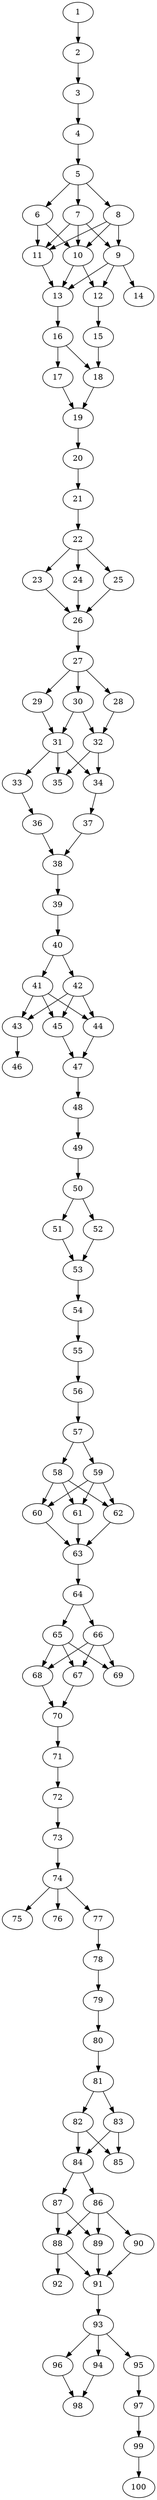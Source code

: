 // DAG automatically generated by daggen at Fri Aug  4 16:35:14 2017
// ./daggen --dot -n 100 --fat 0.2 --regular 0.2 --density 0.8 --jump 1 
digraph G {
  1 [size="24547", alpha="0.10"]
  1 -> 2 [size ="679"]
  2 [size="284101", alpha="0.19"]
  2 -> 3 [size ="210"]
  3 [size="368293", alpha="0.06"]
  3 -> 4 [size ="411"]
  4 [size="368293", alpha="0.12"]
  4 -> 5 [size ="411"]
  5 [size="134218", alpha="0.16"]
  5 -> 6 [size ="210"]
  5 -> 7 [size ="210"]
  5 -> 8 [size ="210"]
  6 [size="55646", alpha="0.03"]
  6 -> 10 [size ="210"]
  6 -> 11 [size ="210"]
  7 [size="1073742", alpha="0.04"]
  7 -> 9 [size ="839"]
  7 -> 10 [size ="839"]
  7 -> 11 [size ="839"]
  8 [size="49392", alpha="0.13"]
  8 -> 9 [size ="210"]
  8 -> 10 [size ="210"]
  8 -> 11 [size ="210"]
  9 [size="1073742", alpha="0.14"]
  9 -> 12 [size ="839"]
  9 -> 13 [size ="839"]
  9 -> 14 [size ="839"]
  10 [size="28991", alpha="0.13"]
  10 -> 12 [size ="75"]
  10 -> 13 [size ="75"]
  11 [size="94006", alpha="0.08"]
  11 -> 13 [size ="134"]
  12 [size="368293", alpha="0.20"]
  12 -> 15 [size ="411"]
  13 [size="4202", alpha="0.14"]
  13 -> 16 [size ="75"]
  14 [size="68719", alpha="0.08"]
  15 [size="5271", alpha="0.07"]
  15 -> 18 [size ="210"]
  16 [size="15138", alpha="0.19"]
  16 -> 17 [size ="537"]
  16 -> 18 [size ="537"]
  17 [size="3097", alpha="0.18"]
  17 -> 19 [size ="134"]
  18 [size="29184", alpha="0.03"]
  18 -> 19 [size ="679"]
  19 [size="36033", alpha="0.05"]
  19 -> 20 [size ="75"]
  20 [size="447877", alpha="0.11"]
  20 -> 21 [size ="679"]
  21 [size="86692", alpha="0.20"]
  21 -> 22 [size ="134"]
  22 [size="11082", alpha="0.07"]
  22 -> 23 [size ="210"]
  22 -> 24 [size ="210"]
  22 -> 25 [size ="210"]
  23 [size="23092", alpha="0.11"]
  23 -> 26 [size ="411"]
  24 [size="20516", alpha="0.10"]
  24 -> 26 [size ="679"]
  25 [size="11928", alpha="0.14"]
  25 -> 26 [size ="302"]
  26 [size="520241", alpha="0.08"]
  26 -> 27 [size ="679"]
  27 [size="29560", alpha="0.06"]
  27 -> 28 [size ="537"]
  27 -> 29 [size ="537"]
  27 -> 30 [size ="537"]
  28 [size="516947", alpha="0.07"]
  28 -> 32 [size ="537"]
  29 [size="479379", alpha="0.12"]
  29 -> 31 [size ="302"]
  30 [size="10953", alpha="0.12"]
  30 -> 31 [size ="679"]
  30 -> 32 [size ="679"]
  31 [size="801993", alpha="0.17"]
  31 -> 33 [size ="537"]
  31 -> 34 [size ="537"]
  31 -> 35 [size ="537"]
  32 [size="134218", alpha="0.20"]
  32 -> 34 [size ="210"]
  32 -> 35 [size ="210"]
  33 [size="100980", alpha="0.18"]
  33 -> 36 [size ="75"]
  34 [size="3801", alpha="0.11"]
  34 -> 37 [size ="411"]
  35 [size="311396", alpha="0.03"]
  36 [size="782758", alpha="0.20"]
  36 -> 38 [size ="679"]
  37 [size="549756", alpha="0.05"]
  37 -> 38 [size ="537"]
  38 [size="782758", alpha="0.12"]
  38 -> 39 [size ="679"]
  39 [size="1073742", alpha="0.02"]
  39 -> 40 [size ="839"]
  40 [size="1942", alpha="0.06"]
  40 -> 41 [size ="75"]
  40 -> 42 [size ="75"]
  41 [size="549756", alpha="0.18"]
  41 -> 43 [size ="537"]
  41 -> 44 [size ="537"]
  41 -> 45 [size ="537"]
  42 [size="368293", alpha="0.06"]
  42 -> 43 [size ="411"]
  42 -> 44 [size ="411"]
  42 -> 45 [size ="411"]
  43 [size="20694", alpha="0.12"]
  43 -> 46 [size ="839"]
  44 [size="549756", alpha="0.12"]
  44 -> 47 [size ="537"]
  45 [size="3154", alpha="0.19"]
  45 -> 47 [size ="75"]
  46 [size="613115", alpha="0.02"]
  47 [size="134218", alpha="0.08"]
  47 -> 48 [size ="210"]
  48 [size="529490", alpha="0.13"]
  48 -> 49 [size ="537"]
  49 [size="12538", alpha="0.07"]
  49 -> 50 [size ="537"]
  50 [size="549756", alpha="0.06"]
  50 -> 51 [size ="537"]
  50 -> 52 [size ="537"]
  51 [size="272148", alpha="0.15"]
  51 -> 53 [size ="210"]
  52 [size="2482", alpha="0.07"]
  52 -> 53 [size ="302"]
  53 [size="131237", alpha="0.11"]
  53 -> 54 [size ="411"]
  54 [size="9086", alpha="0.16"]
  54 -> 55 [size ="210"]
  55 [size="2804", alpha="0.13"]
  55 -> 56 [size ="134"]
  56 [size="134218", alpha="0.12"]
  56 -> 57 [size ="210"]
  57 [size="1754", alpha="0.12"]
  57 -> 58 [size ="75"]
  57 -> 59 [size ="75"]
  58 [size="28991", alpha="0.09"]
  58 -> 60 [size ="75"]
  58 -> 61 [size ="75"]
  58 -> 62 [size ="75"]
  59 [size="278737", alpha="0.19"]
  59 -> 60 [size ="210"]
  59 -> 61 [size ="210"]
  59 -> 62 [size ="210"]
  60 [size="6400", alpha="0.10"]
  60 -> 63 [size ="134"]
  61 [size="1238164", alpha="0.04"]
  61 -> 63 [size ="839"]
  62 [size="28991", alpha="0.03"]
  62 -> 63 [size ="75"]
  63 [size="26073", alpha="0.12"]
  63 -> 64 [size ="411"]
  64 [size="4545", alpha="0.19"]
  64 -> 65 [size ="75"]
  64 -> 66 [size ="75"]
  65 [size="231928", alpha="0.12"]
  65 -> 67 [size ="302"]
  65 -> 68 [size ="302"]
  65 -> 69 [size ="302"]
  66 [size="14517", alpha="0.05"]
  66 -> 67 [size ="679"]
  66 -> 68 [size ="679"]
  66 -> 69 [size ="679"]
  67 [size="7425", alpha="0.05"]
  67 -> 70 [size ="210"]
  68 [size="28022", alpha="0.18"]
  68 -> 70 [size ="537"]
  69 [size="6180", alpha="0.19"]
  70 [size="38145", alpha="0.19"]
  70 -> 71 [size ="75"]
  71 [size="14038", alpha="0.11"]
  71 -> 72 [size ="537"]
  72 [size="231928", alpha="0.15"]
  72 -> 73 [size ="302"]
  73 [size="13400", alpha="0.17"]
  73 -> 74 [size ="537"]
  74 [size="960950", alpha="0.06"]
  74 -> 75 [size ="679"]
  74 -> 76 [size ="679"]
  74 -> 77 [size ="679"]
  75 [size="20933", alpha="0.18"]
  76 [size="1073742", alpha="0.13"]
  77 [size="174885", alpha="0.05"]
  77 -> 78 [size ="411"]
  78 [size="13129", alpha="0.12"]
  78 -> 79 [size ="679"]
  79 [size="19022", alpha="0.15"]
  79 -> 80 [size ="34"]
  80 [size="1454", alpha="0.09"]
  80 -> 81 [size ="34"]
  81 [size="1245", alpha="0.02"]
  81 -> 82 [size ="75"]
  81 -> 83 [size ="75"]
  82 [size="30068", alpha="0.08"]
  82 -> 84 [size ="75"]
  82 -> 85 [size ="75"]
  83 [size="58681", alpha="0.13"]
  83 -> 84 [size ="75"]
  83 -> 85 [size ="75"]
  84 [size="1774", alpha="0.04"]
  84 -> 86 [size ="34"]
  84 -> 87 [size ="34"]
  85 [size="1006", alpha="0.03"]
  86 [size="28991", alpha="0.06"]
  86 -> 88 [size ="75"]
  86 -> 89 [size ="75"]
  86 -> 90 [size ="75"]
  87 [size="53029", alpha="0.02"]
  87 -> 88 [size ="839"]
  87 -> 89 [size ="839"]
  88 [size="565529", alpha="0.13"]
  88 -> 91 [size ="537"]
  88 -> 92 [size ="537"]
  89 [size="368293", alpha="0.08"]
  89 -> 91 [size ="411"]
  90 [size="20196", alpha="0.07"]
  90 -> 91 [size ="34"]
  91 [size="4275", alpha="0.06"]
  91 -> 93 [size ="411"]
  92 [size="8590", alpha="0.03"]
  93 [size="33761", alpha="0.14"]
  93 -> 94 [size ="34"]
  93 -> 95 [size ="34"]
  93 -> 96 [size ="34"]
  94 [size="168866", alpha="0.08"]
  94 -> 98 [size ="134"]
  95 [size="455", alpha="0.17"]
  95 -> 97 [size ="34"]
  96 [size="1177", alpha="0.07"]
  96 -> 98 [size ="34"]
  97 [size="260719", alpha="0.13"]
  97 -> 99 [size ="411"]
  98 [size="4804", alpha="0.09"]
  99 [size="12935", alpha="0.08"]
  99 -> 100 [size ="302"]
  100 [size="782758", alpha="0.12"]
}
